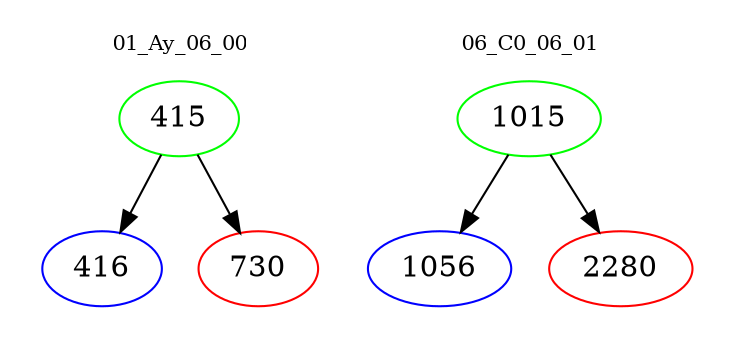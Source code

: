 digraph{
subgraph cluster_0 {
color = white
label = "01_Ay_06_00";
fontsize=10;
T0_415 [label="415", color="green"]
T0_415 -> T0_416 [color="black"]
T0_416 [label="416", color="blue"]
T0_415 -> T0_730 [color="black"]
T0_730 [label="730", color="red"]
}
subgraph cluster_1 {
color = white
label = "06_C0_06_01";
fontsize=10;
T1_1015 [label="1015", color="green"]
T1_1015 -> T1_1056 [color="black"]
T1_1056 [label="1056", color="blue"]
T1_1015 -> T1_2280 [color="black"]
T1_2280 [label="2280", color="red"]
}
}
